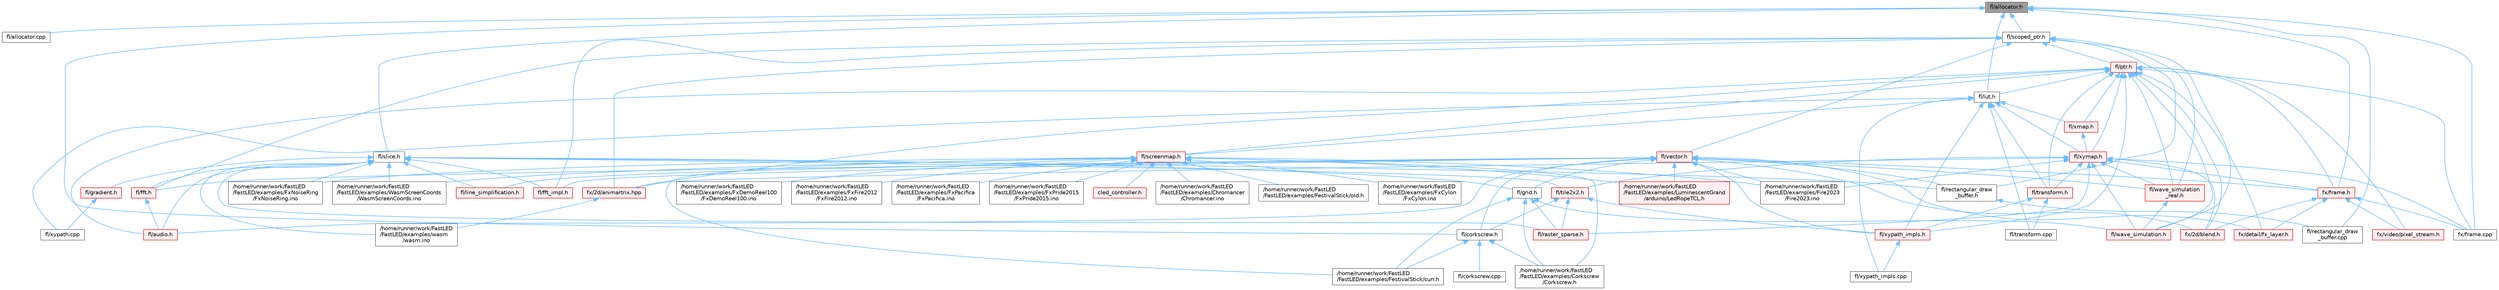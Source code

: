 digraph "fl/allocator.h"
{
 // INTERACTIVE_SVG=YES
 // LATEX_PDF_SIZE
  bgcolor="transparent";
  edge [fontname=Helvetica,fontsize=10,labelfontname=Helvetica,labelfontsize=10];
  node [fontname=Helvetica,fontsize=10,shape=box,height=0.2,width=0.4];
  Node1 [id="Node000001",label="fl/allocator.h",height=0.2,width=0.4,color="gray40", fillcolor="grey60", style="filled", fontcolor="black",tooltip=" "];
  Node1 -> Node2 [id="edge1_Node000001_Node000002",dir="back",color="steelblue1",style="solid",tooltip=" "];
  Node2 [id="Node000002",label="fl/allocator.cpp",height=0.2,width=0.4,color="grey40", fillcolor="white", style="filled",URL="$d6/d89/allocator_8cpp.html",tooltip=" "];
  Node1 -> Node3 [id="edge2_Node000001_Node000003",dir="back",color="steelblue1",style="solid",tooltip=" "];
  Node3 [id="Node000003",label="fl/corkscrew.h",height=0.2,width=0.4,color="grey40", fillcolor="white", style="filled",URL="$d1/dd4/src_2fl_2corkscrew_8h.html",tooltip="Corkscrew projection utilities."];
  Node3 -> Node4 [id="edge3_Node000003_Node000004",dir="back",color="steelblue1",style="solid",tooltip=" "];
  Node4 [id="Node000004",label="/home/runner/work/FastLED\l/FastLED/examples/Corkscrew\l/Corkscrew.h",height=0.2,width=0.4,color="grey40", fillcolor="white", style="filled",URL="$df/d40/examples_2_corkscrew_2corkscrew_8h.html",tooltip=" "];
  Node3 -> Node5 [id="edge4_Node000003_Node000005",dir="back",color="steelblue1",style="solid",tooltip=" "];
  Node5 [id="Node000005",label="/home/runner/work/FastLED\l/FastLED/examples/FestivalStick/curr.h",height=0.2,width=0.4,color="grey40", fillcolor="white", style="filled",URL="$d4/d06/curr_8h.html",tooltip=" "];
  Node3 -> Node6 [id="edge5_Node000003_Node000006",dir="back",color="steelblue1",style="solid",tooltip=" "];
  Node6 [id="Node000006",label="fl/corkscrew.cpp",height=0.2,width=0.4,color="grey40", fillcolor="white", style="filled",URL="$d3/d9b/corkscrew_8cpp.html",tooltip=" "];
  Node1 -> Node7 [id="edge6_Node000001_Node000007",dir="back",color="steelblue1",style="solid",tooltip=" "];
  Node7 [id="Node000007",label="fl/lut.h",height=0.2,width=0.4,color="grey40", fillcolor="white", style="filled",URL="$db/d54/lut_8h.html",tooltip=" "];
  Node7 -> Node8 [id="edge7_Node000007_Node000008",dir="back",color="steelblue1",style="solid",tooltip=" "];
  Node8 [id="Node000008",label="fl/screenmap.h",height=0.2,width=0.4,color="red", fillcolor="#FFF0F0", style="filled",URL="$d7/d97/screenmap_8h.html",tooltip=" "];
  Node8 -> Node9 [id="edge8_Node000008_Node000009",dir="back",color="steelblue1",style="solid",tooltip=" "];
  Node9 [id="Node000009",label="/home/runner/work/FastLED\l/FastLED/examples/Chromancer\l/Chromancer.ino",height=0.2,width=0.4,color="grey40", fillcolor="white", style="filled",URL="$d1/ddb/_chromancer_8ino.html",tooltip=" "];
  Node8 -> Node4 [id="edge9_Node000008_Node000004",dir="back",color="steelblue1",style="solid",tooltip=" "];
  Node8 -> Node5 [id="edge10_Node000008_Node000005",dir="back",color="steelblue1",style="solid",tooltip=" "];
  Node8 -> Node10 [id="edge11_Node000008_Node000010",dir="back",color="steelblue1",style="solid",tooltip=" "];
  Node10 [id="Node000010",label="/home/runner/work/FastLED\l/FastLED/examples/FestivalStick/old.h",height=0.2,width=0.4,color="grey40", fillcolor="white", style="filled",URL="$d7/da1/old_8h.html",tooltip=" "];
  Node8 -> Node11 [id="edge12_Node000008_Node000011",dir="back",color="steelblue1",style="solid",tooltip=" "];
  Node11 [id="Node000011",label="/home/runner/work/FastLED\l/FastLED/examples/Fire2023\l/Fire2023.ino",height=0.2,width=0.4,color="grey40", fillcolor="white", style="filled",URL="$d8/d2c/_fire2023_8ino.html",tooltip=" "];
  Node8 -> Node12 [id="edge13_Node000008_Node000012",dir="back",color="steelblue1",style="solid",tooltip=" "];
  Node12 [id="Node000012",label="/home/runner/work/FastLED\l/FastLED/examples/FxCylon\l/FxCylon.ino",height=0.2,width=0.4,color="grey40", fillcolor="white", style="filled",URL="$db/d86/_fx_cylon_8ino.html",tooltip=" "];
  Node8 -> Node13 [id="edge14_Node000008_Node000013",dir="back",color="steelblue1",style="solid",tooltip=" "];
  Node13 [id="Node000013",label="/home/runner/work/FastLED\l/FastLED/examples/FxDemoReel100\l/FxDemoReel100.ino",height=0.2,width=0.4,color="grey40", fillcolor="white", style="filled",URL="$d1/d8f/_fx_demo_reel100_8ino.html",tooltip=" "];
  Node8 -> Node14 [id="edge15_Node000008_Node000014",dir="back",color="steelblue1",style="solid",tooltip=" "];
  Node14 [id="Node000014",label="/home/runner/work/FastLED\l/FastLED/examples/FxFire2012\l/FxFire2012.ino",height=0.2,width=0.4,color="grey40", fillcolor="white", style="filled",URL="$df/d57/_fx_fire2012_8ino.html",tooltip=" "];
  Node8 -> Node15 [id="edge16_Node000008_Node000015",dir="back",color="steelblue1",style="solid",tooltip=" "];
  Node15 [id="Node000015",label="/home/runner/work/FastLED\l/FastLED/examples/FxNoiseRing\l/FxNoiseRing.ino",height=0.2,width=0.4,color="grey40", fillcolor="white", style="filled",URL="$d3/dac/_fx_noise_ring_8ino.html",tooltip=" "];
  Node8 -> Node16 [id="edge17_Node000008_Node000016",dir="back",color="steelblue1",style="solid",tooltip=" "];
  Node16 [id="Node000016",label="/home/runner/work/FastLED\l/FastLED/examples/FxPacifica\l/FxPacifica.ino",height=0.2,width=0.4,color="grey40", fillcolor="white", style="filled",URL="$dc/ded/_fx_pacifica_8ino.html",tooltip=" "];
  Node8 -> Node17 [id="edge18_Node000008_Node000017",dir="back",color="steelblue1",style="solid",tooltip=" "];
  Node17 [id="Node000017",label="/home/runner/work/FastLED\l/FastLED/examples/FxPride2015\l/FxPride2015.ino",height=0.2,width=0.4,color="grey40", fillcolor="white", style="filled",URL="$d2/db0/_fx_pride2015_8ino.html",tooltip=" "];
  Node8 -> Node18 [id="edge19_Node000008_Node000018",dir="back",color="steelblue1",style="solid",tooltip=" "];
  Node18 [id="Node000018",label="/home/runner/work/FastLED\l/FastLED/examples/LuminescentGrand\l/arduino/LedRopeTCL.h",height=0.2,width=0.4,color="red", fillcolor="#FFF0F0", style="filled",URL="$d9/d7e/_led_rope_t_c_l_8h.html",tooltip=" "];
  Node8 -> Node20 [id="edge20_Node000008_Node000020",dir="back",color="steelblue1",style="solid",tooltip=" "];
  Node20 [id="Node000020",label="/home/runner/work/FastLED\l/FastLED/examples/WasmScreenCoords\l/WasmScreenCoords.ino",height=0.2,width=0.4,color="grey40", fillcolor="white", style="filled",URL="$dc/d4d/_wasm_screen_coords_8ino.html",tooltip="Simple test for screen coordinates in the web compiled version of FastLED."];
  Node8 -> Node21 [id="edge21_Node000008_Node000021",dir="back",color="steelblue1",style="solid",tooltip=" "];
  Node21 [id="Node000021",label="cled_controller.h",height=0.2,width=0.4,color="red", fillcolor="#FFF0F0", style="filled",URL="$db/d6d/cled__controller_8h.html",tooltip="base definitions used by led controllers for writing out led data"];
  Node7 -> Node162 [id="edge22_Node000007_Node000162",dir="back",color="steelblue1",style="solid",tooltip=" "];
  Node162 [id="Node000162",label="fl/transform.cpp",height=0.2,width=0.4,color="grey40", fillcolor="white", style="filled",URL="$d8/d8c/transform_8cpp.html",tooltip=" "];
  Node7 -> Node163 [id="edge23_Node000007_Node000163",dir="back",color="steelblue1",style="solid",tooltip=" "];
  Node163 [id="Node000163",label="fl/transform.h",height=0.2,width=0.4,color="red", fillcolor="#FFF0F0", style="filled",URL="$d2/d80/transform_8h.html",tooltip=" "];
  Node163 -> Node162 [id="edge24_Node000163_Node000162",dir="back",color="steelblue1",style="solid",tooltip=" "];
  Node163 -> Node171 [id="edge25_Node000163_Node000171",dir="back",color="steelblue1",style="solid",tooltip=" "];
  Node171 [id="Node000171",label="fl/xypath_impls.h",height=0.2,width=0.4,color="red", fillcolor="#FFF0F0", style="filled",URL="$d8/d5f/xypath__impls_8h.html",tooltip=" "];
  Node171 -> Node172 [id="edge26_Node000171_Node000172",dir="back",color="steelblue1",style="solid",tooltip=" "];
  Node172 [id="Node000172",label="fl/xypath_impls.cpp",height=0.2,width=0.4,color="grey40", fillcolor="white", style="filled",URL="$d4/db1/xypath__impls_8cpp.html",tooltip=" "];
  Node7 -> Node174 [id="edge27_Node000007_Node000174",dir="back",color="steelblue1",style="solid",tooltip=" "];
  Node174 [id="Node000174",label="fl/xmap.h",height=0.2,width=0.4,color="red", fillcolor="#FFF0F0", style="filled",URL="$dd/dcc/xmap_8h.html",tooltip=" "];
  Node174 -> Node176 [id="edge28_Node000174_Node000176",dir="back",color="steelblue1",style="solid",tooltip=" "];
  Node176 [id="Node000176",label="fl/xymap.h",height=0.2,width=0.4,color="red", fillcolor="#FFF0F0", style="filled",URL="$da/d61/xymap_8h.html",tooltip=" "];
  Node176 -> Node11 [id="edge29_Node000176_Node000011",dir="back",color="steelblue1",style="solid",tooltip=" "];
  Node176 -> Node190 [id="edge30_Node000176_Node000190",dir="back",color="steelblue1",style="solid",tooltip=" "];
  Node190 [id="Node000190",label="fl/raster_sparse.h",height=0.2,width=0.4,color="red", fillcolor="#FFF0F0", style="filled",URL="$d4/df9/raster__sparse_8h.html",tooltip=" "];
  Node176 -> Node193 [id="edge31_Node000176_Node000193",dir="back",color="steelblue1",style="solid",tooltip=" "];
  Node193 [id="Node000193",label="fl/tile2x2.h",height=0.2,width=0.4,color="red", fillcolor="#FFF0F0", style="filled",URL="$d2/db4/tile2x2_8h.html",tooltip=" "];
  Node193 -> Node3 [id="edge32_Node000193_Node000003",dir="back",color="steelblue1",style="solid",tooltip=" "];
  Node193 -> Node190 [id="edge33_Node000193_Node000190",dir="back",color="steelblue1",style="solid",tooltip=" "];
  Node193 -> Node171 [id="edge34_Node000193_Node000171",dir="back",color="steelblue1",style="solid",tooltip=" "];
  Node176 -> Node163 [id="edge35_Node000176_Node000163",dir="back",color="steelblue1",style="solid",tooltip=" "];
  Node176 -> Node200 [id="edge36_Node000176_Node000200",dir="back",color="steelblue1",style="solid",tooltip=" "];
  Node200 [id="Node000200",label="fl/wave_simulation.h",height=0.2,width=0.4,color="red", fillcolor="#FFF0F0", style="filled",URL="$dc/d36/wave__simulation_8h.html",tooltip=" "];
  Node176 -> Node202 [id="edge37_Node000176_Node000202",dir="back",color="steelblue1",style="solid",tooltip=" "];
  Node202 [id="Node000202",label="fl/wave_simulation\l_real.h",height=0.2,width=0.4,color="red", fillcolor="#FFF0F0", style="filled",URL="$dd/d8e/wave__simulation__real_8h.html",tooltip=" "];
  Node202 -> Node200 [id="edge38_Node000202_Node000200",dir="back",color="steelblue1",style="solid",tooltip=" "];
  Node176 -> Node137 [id="edge39_Node000176_Node000137",dir="back",color="steelblue1",style="solid",tooltip=" "];
  Node137 [id="Node000137",label="fx/2d/animartrix.hpp",height=0.2,width=0.4,color="red", fillcolor="#FFF0F0", style="filled",URL="$d3/dc3/animartrix_8hpp.html",tooltip=" "];
  Node137 -> Node94 [id="edge40_Node000137_Node000094",dir="back",color="steelblue1",style="solid",tooltip=" "];
  Node94 [id="Node000094",label="/home/runner/work/FastLED\l/FastLED/examples/wasm\l/wasm.ino",height=0.2,width=0.4,color="grey40", fillcolor="white", style="filled",URL="$d7/dd3/wasm_8ino.html",tooltip="Demonstrates an advanced ino file with multiple effects and UI elements."];
  Node176 -> Node204 [id="edge41_Node000176_Node000204",dir="back",color="steelblue1",style="solid",tooltip=" "];
  Node204 [id="Node000204",label="fx/2d/blend.h",height=0.2,width=0.4,color="red", fillcolor="#FFF0F0", style="filled",URL="$d8/d4e/blend_8h.html",tooltip=" "];
  Node176 -> Node205 [id="edge42_Node000176_Node000205",dir="back",color="steelblue1",style="solid",tooltip=" "];
  Node205 [id="Node000205",label="fx/frame.cpp",height=0.2,width=0.4,color="grey40", fillcolor="white", style="filled",URL="$da/d14/frame_8cpp.html",tooltip=" "];
  Node176 -> Node206 [id="edge43_Node000176_Node000206",dir="back",color="steelblue1",style="solid",tooltip=" "];
  Node206 [id="Node000206",label="fx/frame.h",height=0.2,width=0.4,color="red", fillcolor="#FFF0F0", style="filled",URL="$df/d7d/frame_8h.html",tooltip=" "];
  Node206 -> Node204 [id="edge44_Node000206_Node000204",dir="back",color="steelblue1",style="solid",tooltip=" "];
  Node206 -> Node207 [id="edge45_Node000206_Node000207",dir="back",color="steelblue1",style="solid",tooltip=" "];
  Node207 [id="Node000207",label="fx/detail/fx_layer.h",height=0.2,width=0.4,color="red", fillcolor="#FFF0F0", style="filled",URL="$d7/d2f/fx__layer_8h.html",tooltip=" "];
  Node206 -> Node205 [id="edge46_Node000206_Node000205",dir="back",color="steelblue1",style="solid",tooltip=" "];
  Node206 -> Node214 [id="edge47_Node000206_Node000214",dir="back",color="steelblue1",style="solid",tooltip=" "];
  Node214 [id="Node000214",label="fx/video/pixel_stream.h",height=0.2,width=0.4,color="red", fillcolor="#FFF0F0", style="filled",URL="$d3/dfa/pixel__stream_8h.html",tooltip=" "];
  Node7 -> Node176 [id="edge48_Node000007_Node000176",dir="back",color="steelblue1",style="solid",tooltip=" "];
  Node7 -> Node169 [id="edge49_Node000007_Node000169",dir="back",color="steelblue1",style="solid",tooltip=" "];
  Node169 [id="Node000169",label="fl/xypath.cpp",height=0.2,width=0.4,color="grey40", fillcolor="white", style="filled",URL="$d4/d78/xypath_8cpp.html",tooltip=" "];
  Node7 -> Node172 [id="edge50_Node000007_Node000172",dir="back",color="steelblue1",style="solid",tooltip=" "];
  Node7 -> Node171 [id="edge51_Node000007_Node000171",dir="back",color="steelblue1",style="solid",tooltip=" "];
  Node1 -> Node220 [id="edge52_Node000001_Node000220",dir="back",color="steelblue1",style="solid",tooltip=" "];
  Node220 [id="Node000220",label="fl/rectangular_draw\l_buffer.cpp",height=0.2,width=0.4,color="grey40", fillcolor="white", style="filled",URL="$d3/d8d/rectangular__draw__buffer_8cpp.html",tooltip=" "];
  Node1 -> Node221 [id="edge53_Node000001_Node000221",dir="back",color="steelblue1",style="solid",tooltip=" "];
  Node221 [id="Node000221",label="fl/scoped_ptr.h",height=0.2,width=0.4,color="grey40", fillcolor="white", style="filled",URL="$d0/d44/scoped__ptr_8h.html",tooltip=" "];
  Node221 -> Node222 [id="edge54_Node000221_Node000222",dir="back",color="steelblue1",style="solid",tooltip=" "];
  Node222 [id="Node000222",label="fl/fft.h",height=0.2,width=0.4,color="red", fillcolor="#FFF0F0", style="filled",URL="$d7/d76/fft_8h.html",tooltip=" "];
  Node222 -> Node223 [id="edge55_Node000222_Node000223",dir="back",color="steelblue1",style="solid",tooltip=" "];
  Node223 [id="Node000223",label="fl/audio.h",height=0.2,width=0.4,color="red", fillcolor="#FFF0F0", style="filled",URL="$da/d09/audio_8h.html",tooltip=" "];
  Node221 -> Node227 [id="edge56_Node000221_Node000227",dir="back",color="steelblue1",style="solid",tooltip=" "];
  Node227 [id="Node000227",label="fl/fft_impl.h",height=0.2,width=0.4,color="red", fillcolor="#FFF0F0", style="filled",URL="$df/d73/fft__impl_8h.html",tooltip=" "];
  Node221 -> Node228 [id="edge57_Node000221_Node000228",dir="back",color="steelblue1",style="solid",tooltip=" "];
  Node228 [id="Node000228",label="fl/ptr.h",height=0.2,width=0.4,color="red", fillcolor="#FFF0F0", style="filled",URL="$dd/d98/ptr_8h.html",tooltip=" "];
  Node228 -> Node223 [id="edge58_Node000228_Node000223",dir="back",color="steelblue1",style="solid",tooltip=" "];
  Node228 -> Node7 [id="edge59_Node000228_Node000007",dir="back",color="steelblue1",style="solid",tooltip=" "];
  Node228 -> Node8 [id="edge60_Node000228_Node000008",dir="back",color="steelblue1",style="solid",tooltip=" "];
  Node228 -> Node163 [id="edge61_Node000228_Node000163",dir="back",color="steelblue1",style="solid",tooltip=" "];
  Node228 -> Node200 [id="edge62_Node000228_Node000200",dir="back",color="steelblue1",style="solid",tooltip=" "];
  Node228 -> Node202 [id="edge63_Node000228_Node000202",dir="back",color="steelblue1",style="solid",tooltip=" "];
  Node228 -> Node174 [id="edge64_Node000228_Node000174",dir="back",color="steelblue1",style="solid",tooltip=" "];
  Node228 -> Node176 [id="edge65_Node000228_Node000176",dir="back",color="steelblue1",style="solid",tooltip=" "];
  Node228 -> Node171 [id="edge66_Node000228_Node000171",dir="back",color="steelblue1",style="solid",tooltip=" "];
  Node228 -> Node137 [id="edge67_Node000228_Node000137",dir="back",color="steelblue1",style="solid",tooltip=" "];
  Node228 -> Node204 [id="edge68_Node000228_Node000204",dir="back",color="steelblue1",style="solid",tooltip=" "];
  Node228 -> Node207 [id="edge69_Node000228_Node000207",dir="back",color="steelblue1",style="solid",tooltip=" "];
  Node228 -> Node205 [id="edge70_Node000228_Node000205",dir="back",color="steelblue1",style="solid",tooltip=" "];
  Node228 -> Node206 [id="edge71_Node000228_Node000206",dir="back",color="steelblue1",style="solid",tooltip=" "];
  Node228 -> Node214 [id="edge72_Node000228_Node000214",dir="back",color="steelblue1",style="solid",tooltip=" "];
  Node221 -> Node245 [id="edge73_Node000221_Node000245",dir="back",color="steelblue1",style="solid",tooltip=" "];
  Node245 [id="Node000245",label="fl/rectangular_draw\l_buffer.h",height=0.2,width=0.4,color="grey40", fillcolor="white", style="filled",URL="$d9/df3/rectangular__draw__buffer_8h.html",tooltip=" "];
  Node245 -> Node220 [id="edge74_Node000245_Node000220",dir="back",color="steelblue1",style="solid",tooltip=" "];
  Node221 -> Node237 [id="edge75_Node000221_Node000237",dir="back",color="steelblue1",style="solid",tooltip=" "];
  Node237 [id="Node000237",label="fl/vector.h",height=0.2,width=0.4,color="red", fillcolor="#FFF0F0", style="filled",URL="$d6/d68/vector_8h.html",tooltip=" "];
  Node237 -> Node11 [id="edge76_Node000237_Node000011",dir="back",color="steelblue1",style="solid",tooltip=" "];
  Node237 -> Node18 [id="edge77_Node000237_Node000018",dir="back",color="steelblue1",style="solid",tooltip=" "];
  Node237 -> Node223 [id="edge78_Node000237_Node000223",dir="back",color="steelblue1",style="solid",tooltip=" "];
  Node237 -> Node3 [id="edge79_Node000237_Node000003",dir="back",color="steelblue1",style="solid",tooltip=" "];
  Node237 -> Node222 [id="edge80_Node000237_Node000222",dir="back",color="steelblue1",style="solid",tooltip=" "];
  Node237 -> Node227 [id="edge81_Node000237_Node000227",dir="back",color="steelblue1",style="solid",tooltip=" "];
  Node237 -> Node238 [id="edge82_Node000237_Node000238",dir="back",color="steelblue1",style="solid",tooltip=" "];
  Node238 [id="Node000238",label="fl/grid.h",height=0.2,width=0.4,color="grey40", fillcolor="white", style="filled",URL="$da/d15/grid_8h.html",tooltip=" "];
  Node238 -> Node4 [id="edge83_Node000238_Node000004",dir="back",color="steelblue1",style="solid",tooltip=" "];
  Node238 -> Node5 [id="edge84_Node000238_Node000005",dir="back",color="steelblue1",style="solid",tooltip=" "];
  Node238 -> Node190 [id="edge85_Node000238_Node000190",dir="back",color="steelblue1",style="solid",tooltip=" "];
  Node238 -> Node200 [id="edge86_Node000238_Node000200",dir="back",color="steelblue1",style="solid",tooltip=" "];
  Node237 -> Node242 [id="edge87_Node000237_Node000242",dir="back",color="steelblue1",style="solid",tooltip=" "];
  Node242 [id="Node000242",label="fl/line_simplification.h",height=0.2,width=0.4,color="red", fillcolor="#FFF0F0", style="filled",URL="$d8/da7/line__simplification_8h.html",tooltip=" "];
  Node237 -> Node245 [id="edge88_Node000237_Node000245",dir="back",color="steelblue1",style="solid",tooltip=" "];
  Node237 -> Node202 [id="edge89_Node000237_Node000202",dir="back",color="steelblue1",style="solid",tooltip=" "];
  Node237 -> Node171 [id="edge90_Node000237_Node000171",dir="back",color="steelblue1",style="solid",tooltip=" "];
  Node237 -> Node204 [id="edge91_Node000237_Node000204",dir="back",color="steelblue1",style="solid",tooltip=" "];
  Node237 -> Node207 [id="edge92_Node000237_Node000207",dir="back",color="steelblue1",style="solid",tooltip=" "];
  Node237 -> Node206 [id="edge93_Node000237_Node000206",dir="back",color="steelblue1",style="solid",tooltip=" "];
  Node221 -> Node200 [id="edge94_Node000221_Node000200",dir="back",color="steelblue1",style="solid",tooltip=" "];
  Node221 -> Node202 [id="edge95_Node000221_Node000202",dir="back",color="steelblue1",style="solid",tooltip=" "];
  Node221 -> Node137 [id="edge96_Node000221_Node000137",dir="back",color="steelblue1",style="solid",tooltip=" "];
  Node1 -> Node280 [id="edge97_Node000001_Node000280",dir="back",color="steelblue1",style="solid",tooltip=" "];
  Node280 [id="Node000280",label="fl/slice.h",height=0.2,width=0.4,color="grey40", fillcolor="white", style="filled",URL="$d0/d48/slice_8h.html",tooltip=" "];
  Node280 -> Node15 [id="edge98_Node000280_Node000015",dir="back",color="steelblue1",style="solid",tooltip=" "];
  Node280 -> Node20 [id="edge99_Node000280_Node000020",dir="back",color="steelblue1",style="solid",tooltip=" "];
  Node280 -> Node94 [id="edge100_Node000280_Node000094",dir="back",color="steelblue1",style="solid",tooltip=" "];
  Node280 -> Node223 [id="edge101_Node000280_Node000223",dir="back",color="steelblue1",style="solid",tooltip=" "];
  Node280 -> Node222 [id="edge102_Node000280_Node000222",dir="back",color="steelblue1",style="solid",tooltip=" "];
  Node280 -> Node227 [id="edge103_Node000280_Node000227",dir="back",color="steelblue1",style="solid",tooltip=" "];
  Node280 -> Node182 [id="edge104_Node000280_Node000182",dir="back",color="steelblue1",style="solid",tooltip=" "];
  Node182 [id="Node000182",label="fl/gradient.h",height=0.2,width=0.4,color="red", fillcolor="#FFF0F0", style="filled",URL="$db/dfe/gradient_8h.html",tooltip=" "];
  Node182 -> Node169 [id="edge105_Node000182_Node000169",dir="back",color="steelblue1",style="solid",tooltip=" "];
  Node280 -> Node238 [id="edge106_Node000280_Node000238",dir="back",color="steelblue1",style="solid",tooltip=" "];
  Node280 -> Node242 [id="edge107_Node000280_Node000242",dir="back",color="steelblue1",style="solid",tooltip=" "];
  Node280 -> Node190 [id="edge108_Node000280_Node000190",dir="back",color="steelblue1",style="solid",tooltip=" "];
  Node280 -> Node245 [id="edge109_Node000280_Node000245",dir="back",color="steelblue1",style="solid",tooltip=" "];
  Node280 -> Node193 [id="edge110_Node000280_Node000193",dir="back",color="steelblue1",style="solid",tooltip=" "];
  Node1 -> Node205 [id="edge111_Node000001_Node000205",dir="back",color="steelblue1",style="solid",tooltip=" "];
  Node1 -> Node206 [id="edge112_Node000001_Node000206",dir="back",color="steelblue1",style="solid",tooltip=" "];
}
